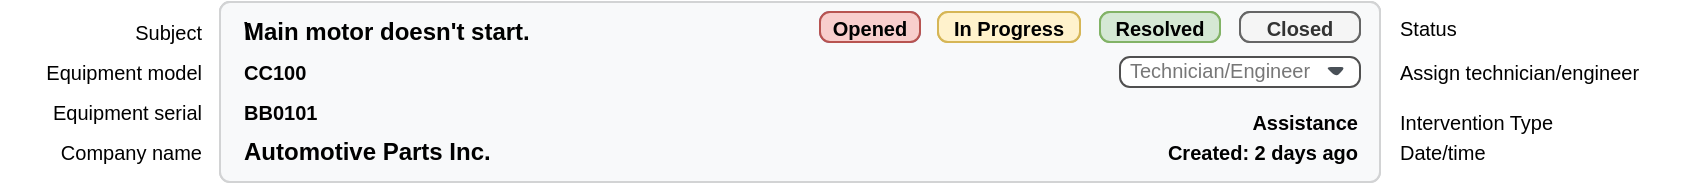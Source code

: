 <mxfile>
    <diagram id="0UISWenvNpgqy7XjVjNh" name="Página-1">
        <mxGraphModel dx="957" dy="441" grid="1" gridSize="10" guides="1" tooltips="1" connect="1" arrows="1" fold="1" page="1" pageScale="1" pageWidth="827" pageHeight="1169" math="0" shadow="0">
            <root>
                <mxCell id="0"/>
                <mxCell id="1" parent="0"/>
                <mxCell id="9" value="" style="html=1;shadow=0;dashed=0;shape=mxgraph.bootstrap.rrect;rSize=5;strokeColor=#D2D3D4;html=1;whiteSpace=wrap;fillColor=#F8F9FA;fontColor=#212529;verticalAlign=bottom;align=left;spacing=20;spacingBottom=0;fontSize=14;rounded=1;" vertex="1" parent="1">
                    <mxGeometry x="320" y="170" width="580" height="90" as="geometry"/>
                </mxCell>
                <mxCell id="10" value="" style="html=1;shadow=0;dashed=0;shape=mxgraph.bootstrap.topButton;rSize=5;perimeter=none;whiteSpace=wrap;fillColor=#F0F1F2;strokeColor=#D2D3D4;fontColor=#212529;resizeWidth=1;fontSize=18;align=left;spacing=20;rounded=1;" vertex="1" parent="9">
                    <mxGeometry width="580" height="60" relative="1" as="geometry"/>
                </mxCell>
                <mxCell id="16" value="" style="html=1;shadow=0;dashed=0;shape=mxgraph.bootstrap.rrect;rSize=5;strokeColor=#D2D3D4;html=1;whiteSpace=wrap;fillColor=#F8F9FA;fontColor=#212529;verticalAlign=bottom;align=left;spacing=20;spacingBottom=0;fontSize=14;rounded=1;" vertex="1" parent="9">
                    <mxGeometry width="580" height="90" as="geometry"/>
                </mxCell>
                <mxCell id="83" value="\" style="text;html=1;align=left;verticalAlign=middle;resizable=0;points=[];autosize=1;strokeColor=none;fillColor=none;fontSize=12;fontStyle=1" vertex="1" parent="9">
                    <mxGeometry x="10" width="30" height="30" as="geometry"/>
                </mxCell>
                <mxCell id="84" value="Main motor doesn't start." style="text;html=1;align=left;verticalAlign=middle;resizable=0;points=[];autosize=1;strokeColor=none;fillColor=none;fontSize=12;fontStyle=1" vertex="1" parent="9">
                    <mxGeometry x="10" width="170" height="30" as="geometry"/>
                </mxCell>
                <mxCell id="85" value="Subject" style="text;html=1;align=right;verticalAlign=middle;resizable=0;points=[];autosize=1;strokeColor=none;fillColor=none;fontSize=10;fontStyle=0;spacing=0;" vertex="1" parent="9">
                    <mxGeometry x="-60" y="4.737" width="50" height="20" as="geometry"/>
                </mxCell>
                <mxCell id="28" value="Automotive Parts Inc." style="text;html=1;align=left;verticalAlign=middle;resizable=0;points=[];autosize=1;strokeColor=none;fillColor=none;fontSize=12;fontStyle=1" vertex="1" parent="1">
                    <mxGeometry x="330" y="230" width="150" height="30" as="geometry"/>
                </mxCell>
                <mxCell id="30" value="Company name" style="text;html=1;align=right;verticalAlign=middle;resizable=0;points=[];autosize=1;strokeColor=none;fillColor=none;fontSize=10;fontStyle=0;spacing=0;" vertex="1" parent="1">
                    <mxGeometry x="220" y="235" width="90" height="20" as="geometry"/>
                </mxCell>
                <mxCell id="31" value="BB0101" style="text;html=1;align=left;verticalAlign=middle;resizable=0;points=[];autosize=1;strokeColor=none;fillColor=none;fontSize=10;fontStyle=1" vertex="1" parent="1">
                    <mxGeometry x="330" y="210" width="60" height="30" as="geometry"/>
                </mxCell>
                <mxCell id="32" value="Equipment serial" style="text;html=1;align=right;verticalAlign=middle;resizable=0;points=[];autosize=1;strokeColor=none;fillColor=none;fontSize=10;fontStyle=0;spacing=0;" vertex="1" parent="1">
                    <mxGeometry x="220" y="215" width="90" height="20" as="geometry"/>
                </mxCell>
                <mxCell id="33" value="CC100" style="text;html=1;align=left;verticalAlign=middle;resizable=0;points=[];autosize=1;strokeColor=none;fillColor=none;fontSize=10;fontStyle=1" vertex="1" parent="1">
                    <mxGeometry x="330" y="190" width="50" height="30" as="geometry"/>
                </mxCell>
                <mxCell id="34" value="Equipment model" style="text;html=1;align=right;verticalAlign=middle;resizable=0;points=[];autosize=1;strokeColor=none;fillColor=none;fontSize=10;fontStyle=0;spacing=0;" vertex="1" parent="1">
                    <mxGeometry x="210" y="195" width="100" height="20" as="geometry"/>
                </mxCell>
                <mxCell id="86" value="Opened" style="html=1;shadow=0;dashed=0;shape=mxgraph.bootstrap.rrect;rSize=5;strokeColor=#9673a6;strokeWidth=1;fillColor=#e1d5e7;whiteSpace=wrap;align=center;verticalAlign=middle;spacingLeft=0;fontStyle=1;fontSize=10;spacing=5;" vertex="1" parent="1">
                    <mxGeometry x="620" y="175" width="50" height="15" as="geometry"/>
                </mxCell>
                <mxCell id="87" value="In Progress" style="html=1;shadow=0;dashed=0;shape=mxgraph.bootstrap.rrect;rSize=5;strokeColor=#d6b656;strokeWidth=1;fillColor=#fff2cc;whiteSpace=wrap;align=center;verticalAlign=middle;spacingLeft=0;fontStyle=1;fontSize=10;spacing=5;" vertex="1" parent="1">
                    <mxGeometry x="679" y="175" width="71" height="15" as="geometry"/>
                </mxCell>
                <mxCell id="88" value="Resolved" style="html=1;shadow=0;dashed=0;shape=mxgraph.bootstrap.rrect;rSize=5;strokeColor=#82b366;strokeWidth=1;fillColor=#d5e8d4;whiteSpace=wrap;align=center;verticalAlign=middle;spacingLeft=0;fontStyle=1;fontSize=10;spacing=5;" vertex="1" parent="1">
                    <mxGeometry x="760" y="175" width="60" height="15" as="geometry"/>
                </mxCell>
                <mxCell id="89" value="Closed" style="html=1;shadow=0;dashed=0;shape=mxgraph.bootstrap.rrect;rSize=5;strokeColor=#666666;strokeWidth=1;fillColor=#f5f5f5;whiteSpace=wrap;align=center;verticalAlign=middle;spacingLeft=0;fontStyle=1;fontSize=10;spacing=5;fontColor=#333333;" vertex="1" parent="1">
                    <mxGeometry x="830" y="175" width="60" height="15" as="geometry"/>
                </mxCell>
                <mxCell id="90" value="Opened" style="html=1;shadow=0;dashed=0;shape=mxgraph.bootstrap.rrect;rSize=5;strokeColor=#b85450;strokeWidth=1;fillColor=#f8cecc;whiteSpace=wrap;align=center;verticalAlign=middle;spacingLeft=0;fontStyle=1;fontSize=10;spacing=5;" vertex="1" parent="1">
                    <mxGeometry x="620" y="175" width="50" height="15" as="geometry"/>
                </mxCell>
                <mxCell id="91" value="In Progress" style="html=1;shadow=0;dashed=0;shape=mxgraph.bootstrap.rrect;rSize=5;strokeColor=#d6b656;strokeWidth=1;fillColor=#fff2cc;whiteSpace=wrap;align=center;verticalAlign=middle;spacingLeft=0;fontStyle=1;fontSize=10;spacing=5;" vertex="1" parent="1">
                    <mxGeometry x="679" y="175" width="71" height="15" as="geometry"/>
                </mxCell>
                <mxCell id="92" value="Resolved" style="html=1;shadow=0;dashed=0;shape=mxgraph.bootstrap.rrect;rSize=5;strokeColor=#82b366;strokeWidth=1;fillColor=#d5e8d4;whiteSpace=wrap;align=center;verticalAlign=middle;spacingLeft=0;fontStyle=1;fontSize=10;spacing=5;" vertex="1" parent="1">
                    <mxGeometry x="760" y="175" width="60" height="15" as="geometry"/>
                </mxCell>
                <mxCell id="93" value="Closed" style="html=1;shadow=0;dashed=0;shape=mxgraph.bootstrap.rrect;rSize=5;strokeColor=#666666;strokeWidth=1;fillColor=#f5f5f5;whiteSpace=wrap;align=center;verticalAlign=middle;spacingLeft=0;fontStyle=1;fontSize=10;spacing=5;fontColor=#333333;" vertex="1" parent="1">
                    <mxGeometry x="830" y="175" width="60" height="15" as="geometry"/>
                </mxCell>
                <mxCell id="94" value="&lt;font style=&quot;font-size: 10px;&quot;&gt;Technician/Engineer&lt;/font&gt;" style="html=1;shadow=0;dashed=0;shape=mxgraph.bootstrap.rrect;rSize=5;strokeColor=#505050;strokeWidth=1;fillColor=#ffffff;fontColor=#777777;whiteSpace=wrap;align=left;verticalAlign=middle;fontStyle=0;fontSize=12;spacing=5;rounded=1;spacingBottom=2;" vertex="1" parent="1">
                    <mxGeometry x="770" y="197.5" width="120" height="15" as="geometry"/>
                </mxCell>
                <mxCell id="95" value="" style="shape=triangle;direction=south;fillColor=#495057;strokeColor=none;perimeter=none;rounded=1;fontSize=10;" vertex="1" parent="94">
                    <mxGeometry x="1" y="0.5" width="10" height="5" relative="1" as="geometry">
                        <mxPoint x="-17" y="-2.5" as="offset"/>
                    </mxGeometry>
                </mxCell>
                <mxCell id="96" value="Created: 2 days ago" style="text;html=1;align=right;verticalAlign=middle;resizable=0;points=[];autosize=1;strokeColor=none;fillColor=none;fontSize=10;fontStyle=1" vertex="1" parent="1">
                    <mxGeometry x="770" y="230" width="120" height="30" as="geometry"/>
                </mxCell>
                <mxCell id="97" value="Assign technician/engineer" style="text;html=1;align=left;verticalAlign=middle;resizable=0;points=[];autosize=1;strokeColor=none;fillColor=none;fontSize=10;fontStyle=0;spacing=0;" vertex="1" parent="1">
                    <mxGeometry x="910" y="195" width="140" height="20" as="geometry"/>
                </mxCell>
                <mxCell id="98" value="Date/time" style="text;html=1;align=left;verticalAlign=middle;resizable=0;points=[];autosize=1;strokeColor=none;fillColor=none;fontSize=10;fontStyle=0;spacing=0;" vertex="1" parent="1">
                    <mxGeometry x="910" y="235" width="60" height="20" as="geometry"/>
                </mxCell>
                <mxCell id="99" value="Status" style="html=1;shadow=0;dashed=0;shape=mxgraph.bootstrap.rrect;rSize=5;strokeColor=none;strokeWidth=1;fillColor=none;align=left;verticalAlign=middle;spacingLeft=0;fontStyle=0;fontSize=10;spacing=0;" vertex="1" parent="1">
                    <mxGeometry x="910" y="175" width="50" height="15" as="geometry"/>
                </mxCell>
                <mxCell id="100" value="Assistance" style="text;html=1;align=right;verticalAlign=middle;resizable=0;points=[];autosize=1;strokeColor=none;fillColor=none;fontSize=10;fontStyle=1" vertex="1" parent="1">
                    <mxGeometry x="810" y="215" width="80" height="30" as="geometry"/>
                </mxCell>
                <mxCell id="101" value="Intervention Type" style="text;html=1;align=left;verticalAlign=middle;resizable=0;points=[];autosize=1;strokeColor=none;fillColor=none;fontSize=10;fontStyle=0;spacing=0;" vertex="1" parent="1">
                    <mxGeometry x="910" y="220" width="100" height="20" as="geometry"/>
                </mxCell>
            </root>
        </mxGraphModel>
    </diagram>
</mxfile>